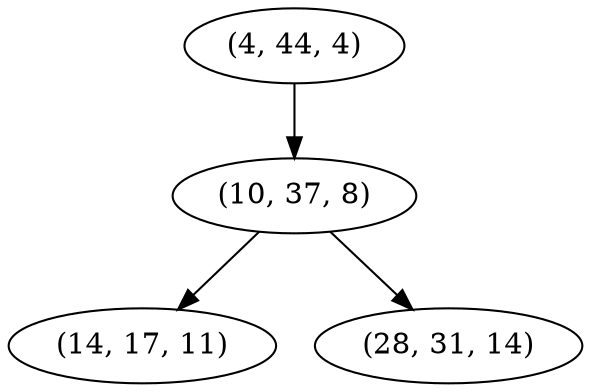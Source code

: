 digraph tree {
    "(4, 44, 4)";
    "(10, 37, 8)";
    "(14, 17, 11)";
    "(28, 31, 14)";
    "(4, 44, 4)" -> "(10, 37, 8)";
    "(10, 37, 8)" -> "(14, 17, 11)";
    "(10, 37, 8)" -> "(28, 31, 14)";
}
